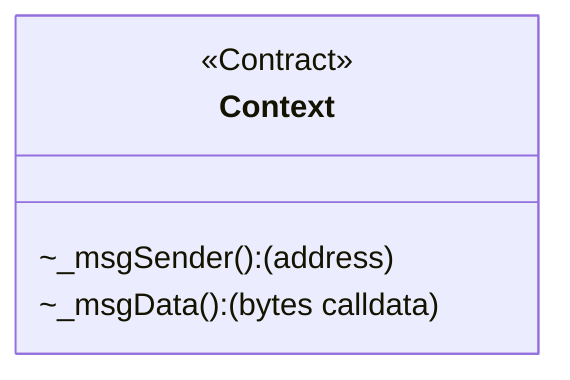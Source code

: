 classDiagram
  %% 624:235:0
  class Context {
    <<Contract>>
    ~_msgSender(): (address)
    ~_msgData(): (bytes calldata)
  }